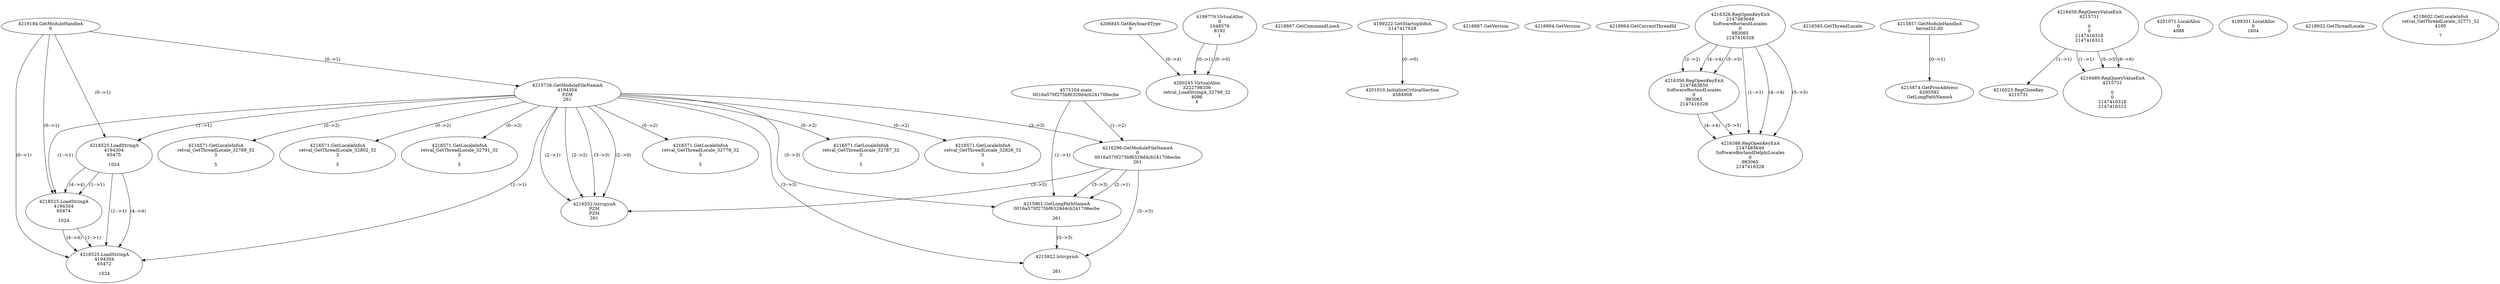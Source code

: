 // Global SCDG with merge call
digraph {
	0 [label="4575104.main
0016a570f275bf6329d4cb241706ecbe"]
	1 [label="4219184.GetModuleHandleA
0"]
	2 [label="4206845.GetKeyboardType
0"]
	3 [label="4218867.GetCommandLineA
"]
	4 [label="4199222.GetStartupInfoA
2147417628"]
	5 [label="4218887.GetVersion
"]
	6 [label="4218904.GetVersion
"]
	7 [label="4218964.GetCurrentThreadId
"]
	8 [label="4215726.GetModuleFileNameA
4194304
PZM
261"]
	1 -> 8 [label="(0-->1)"]
	9 [label="4216296.GetModuleFileNameA
0
0016a570f275bf6329d4cb241706ecbe
261"]
	0 -> 9 [label="(1-->2)"]
	8 -> 9 [label="(3-->3)"]
	10 [label="4216326.RegOpenKeyExA
2147483649
Software\Borland\Locales
0
983065
2147416328"]
	11 [label="4216356.RegOpenKeyExA
2147483650
Software\Borland\Locales
0
983065
2147416328"]
	10 -> 11 [label="(2-->2)"]
	10 -> 11 [label="(4-->4)"]
	10 -> 11 [label="(5-->5)"]
	12 [label="4216386.RegOpenKeyExA
2147483649
Software\Borland\Delphi\Locales
0
983065
2147416328"]
	10 -> 12 [label="(1-->1)"]
	10 -> 12 [label="(4-->4)"]
	11 -> 12 [label="(4-->4)"]
	10 -> 12 [label="(5-->5)"]
	11 -> 12 [label="(5-->5)"]
	13 [label="4216552.lstrcpynA
PZM
PZM
261"]
	8 -> 13 [label="(2-->1)"]
	8 -> 13 [label="(2-->2)"]
	8 -> 13 [label="(3-->3)"]
	9 -> 13 [label="(3-->3)"]
	8 -> 13 [label="(2-->0)"]
	14 [label="4216565.GetThreadLocale
"]
	15 [label="4216571.GetLocaleInfoA
retval_GetThreadLocale_32778_32
3

5"]
	8 -> 15 [label="(0-->2)"]
	16 [label="4218525.LoadStringA
4194304
65475

1024"]
	1 -> 16 [label="(0-->1)"]
	8 -> 16 [label="(1-->1)"]
	17 [label="4215857.GetModuleHandleA
kernel32.dll"]
	18 [label="4215874.GetProcAddress
6295592
GetLongPathNameA"]
	17 -> 18 [label="(0-->1)"]
	19 [label="4215901.GetLongPathNameA
0016a570f275bf6329d4cb241706ecbe

261"]
	0 -> 19 [label="(1-->1)"]
	9 -> 19 [label="(2-->1)"]
	8 -> 19 [label="(3-->3)"]
	9 -> 19 [label="(3-->3)"]
	20 [label="4215922.lstrcpynA


261"]
	8 -> 20 [label="(3-->3)"]
	9 -> 20 [label="(3-->3)"]
	19 -> 20 [label="(3-->3)"]
	21 [label="4216459.RegQueryValueExA
4215731

0
0
2147416318
2147416312"]
	22 [label="4216523.RegCloseKey
4215731"]
	21 -> 22 [label="(1-->1)"]
	23 [label="4216571.GetLocaleInfoA
retval_GetThreadLocale_32787_32
3

5"]
	8 -> 23 [label="(0-->2)"]
	24 [label="4201010.InitializeCriticalSection
4584908"]
	4 -> 24 [label="(0-->0)"]
	25 [label="4201071.LocalAlloc
0
4088"]
	26 [label="4199779.VirtualAlloc
0
1048576
8192
1"]
	27 [label="4199331.LocalAlloc
0
1604"]
	28 [label="4200245.VirtualAlloc
3222798336
retval_LoadStringA_32799_32
4096
4"]
	26 -> 28 [label="(0-->1)"]
	2 -> 28 [label="(0-->4)"]
	26 -> 28 [label="(0-->0)"]
	29 [label="4218932.GetThreadLocale
"]
	30 [label="4218602.GetLocaleInfoA
retval_GetThreadLocale_32771_32
4100

7"]
	31 [label="4216571.GetLocaleInfoA
retval_GetThreadLocale_32826_32
3

5"]
	8 -> 31 [label="(0-->2)"]
	32 [label="4218525.LoadStringA
4194304
65474

1024"]
	1 -> 32 [label="(0-->1)"]
	8 -> 32 [label="(1-->1)"]
	16 -> 32 [label="(1-->1)"]
	16 -> 32 [label="(4-->4)"]
	33 [label="4218525.LoadStringA
4194304
65472

1024"]
	1 -> 33 [label="(0-->1)"]
	8 -> 33 [label="(1-->1)"]
	16 -> 33 [label="(1-->1)"]
	32 -> 33 [label="(1-->1)"]
	16 -> 33 [label="(4-->4)"]
	32 -> 33 [label="(4-->4)"]
	34 [label="4216571.GetLocaleInfoA
retval_GetThreadLocale_32788_32
3

5"]
	8 -> 34 [label="(0-->2)"]
	35 [label="4216489.RegQueryValueExA
4215731

0
0
2147416318
2147416312"]
	21 -> 35 [label="(1-->1)"]
	21 -> 35 [label="(5-->5)"]
	21 -> 35 [label="(6-->6)"]
	36 [label="4216571.GetLocaleInfoA
retval_GetThreadLocale_32802_32
3

5"]
	8 -> 36 [label="(0-->2)"]
	37 [label="4216571.GetLocaleInfoA
retval_GetThreadLocale_32791_32
3

5"]
	8 -> 37 [label="(0-->2)"]
}

